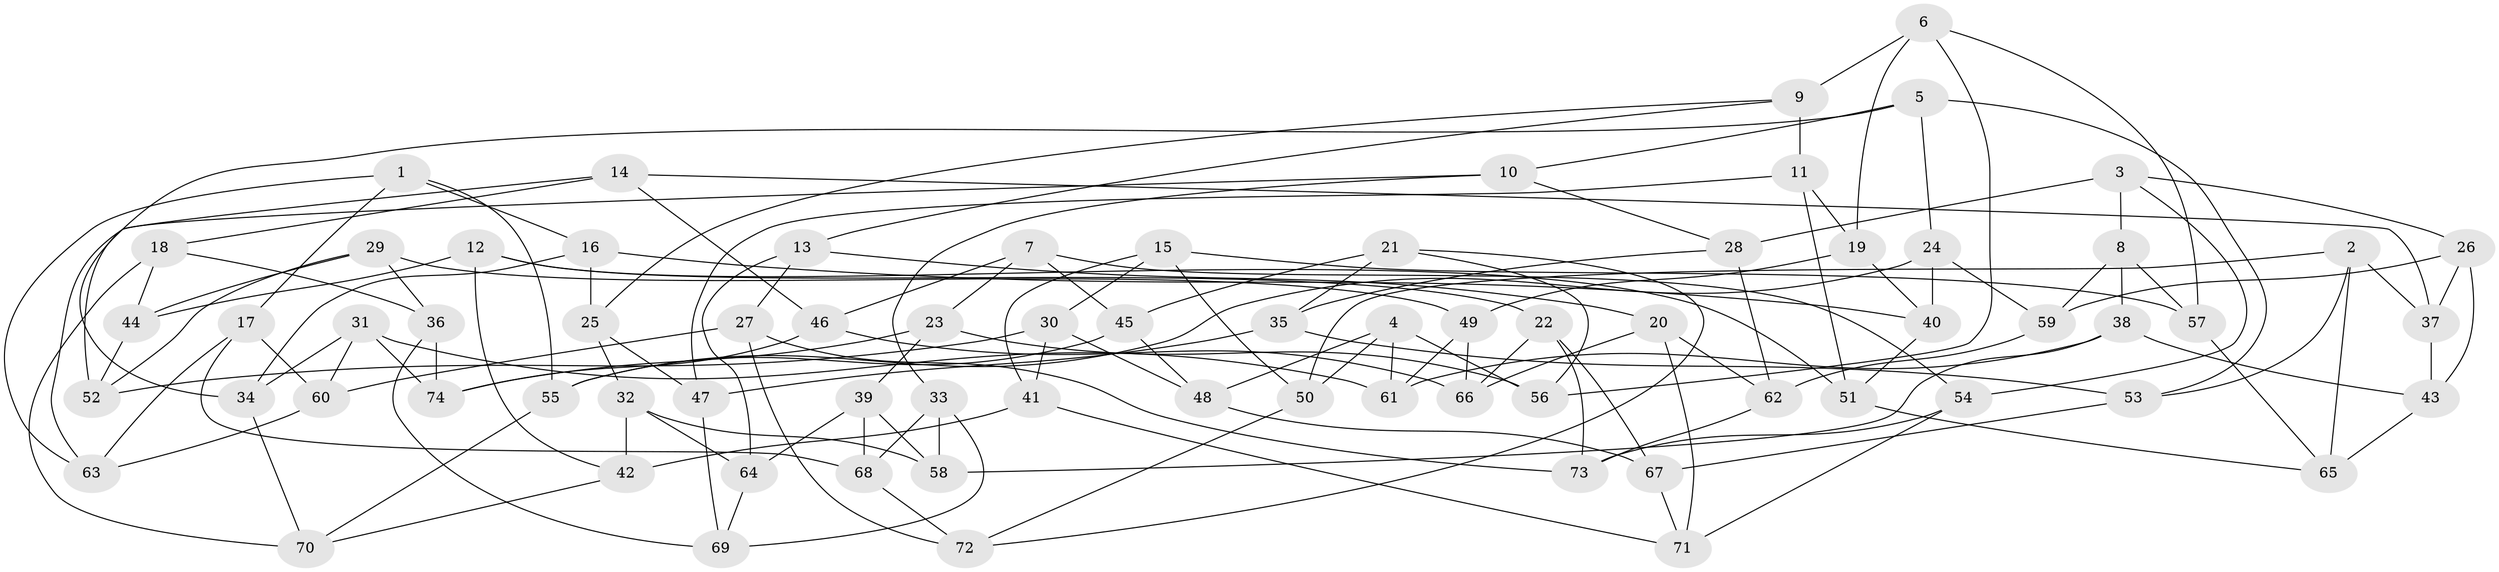 // coarse degree distribution, {3: 0.13043478260869565, 10: 0.13043478260869565, 5: 0.2608695652173913, 8: 0.08695652173913043, 4: 0.17391304347826086, 7: 0.21739130434782608}
// Generated by graph-tools (version 1.1) at 2025/53/03/04/25 22:53:37]
// undirected, 74 vertices, 148 edges
graph export_dot {
  node [color=gray90,style=filled];
  1;
  2;
  3;
  4;
  5;
  6;
  7;
  8;
  9;
  10;
  11;
  12;
  13;
  14;
  15;
  16;
  17;
  18;
  19;
  20;
  21;
  22;
  23;
  24;
  25;
  26;
  27;
  28;
  29;
  30;
  31;
  32;
  33;
  34;
  35;
  36;
  37;
  38;
  39;
  40;
  41;
  42;
  43;
  44;
  45;
  46;
  47;
  48;
  49;
  50;
  51;
  52;
  53;
  54;
  55;
  56;
  57;
  58;
  59;
  60;
  61;
  62;
  63;
  64;
  65;
  66;
  67;
  68;
  69;
  70;
  71;
  72;
  73;
  74;
  1 -- 55;
  1 -- 17;
  1 -- 63;
  1 -- 16;
  2 -- 53;
  2 -- 65;
  2 -- 37;
  2 -- 50;
  3 -- 28;
  3 -- 8;
  3 -- 26;
  3 -- 54;
  4 -- 50;
  4 -- 61;
  4 -- 48;
  4 -- 56;
  5 -- 10;
  5 -- 34;
  5 -- 53;
  5 -- 24;
  6 -- 57;
  6 -- 19;
  6 -- 9;
  6 -- 56;
  7 -- 23;
  7 -- 46;
  7 -- 45;
  7 -- 54;
  8 -- 57;
  8 -- 38;
  8 -- 59;
  9 -- 25;
  9 -- 13;
  9 -- 11;
  10 -- 28;
  10 -- 63;
  10 -- 33;
  11 -- 47;
  11 -- 19;
  11 -- 51;
  12 -- 42;
  12 -- 44;
  12 -- 51;
  12 -- 22;
  13 -- 27;
  13 -- 20;
  13 -- 64;
  14 -- 52;
  14 -- 46;
  14 -- 18;
  14 -- 37;
  15 -- 41;
  15 -- 57;
  15 -- 30;
  15 -- 50;
  16 -- 40;
  16 -- 25;
  16 -- 34;
  17 -- 68;
  17 -- 63;
  17 -- 60;
  18 -- 44;
  18 -- 36;
  18 -- 70;
  19 -- 49;
  19 -- 40;
  20 -- 62;
  20 -- 66;
  20 -- 71;
  21 -- 35;
  21 -- 45;
  21 -- 72;
  21 -- 56;
  22 -- 73;
  22 -- 66;
  22 -- 67;
  23 -- 39;
  23 -- 74;
  23 -- 56;
  24 -- 55;
  24 -- 40;
  24 -- 59;
  25 -- 47;
  25 -- 32;
  26 -- 43;
  26 -- 59;
  26 -- 37;
  27 -- 73;
  27 -- 60;
  27 -- 72;
  28 -- 35;
  28 -- 62;
  29 -- 52;
  29 -- 49;
  29 -- 44;
  29 -- 36;
  30 -- 52;
  30 -- 48;
  30 -- 41;
  31 -- 34;
  31 -- 74;
  31 -- 60;
  31 -- 61;
  32 -- 42;
  32 -- 58;
  32 -- 64;
  33 -- 58;
  33 -- 69;
  33 -- 68;
  34 -- 70;
  35 -- 53;
  35 -- 47;
  36 -- 74;
  36 -- 69;
  37 -- 43;
  38 -- 43;
  38 -- 61;
  38 -- 58;
  39 -- 68;
  39 -- 58;
  39 -- 64;
  40 -- 51;
  41 -- 71;
  41 -- 42;
  42 -- 70;
  43 -- 65;
  44 -- 52;
  45 -- 55;
  45 -- 48;
  46 -- 66;
  46 -- 74;
  47 -- 69;
  48 -- 67;
  49 -- 66;
  49 -- 61;
  50 -- 72;
  51 -- 65;
  53 -- 67;
  54 -- 71;
  54 -- 73;
  55 -- 70;
  57 -- 65;
  59 -- 62;
  60 -- 63;
  62 -- 73;
  64 -- 69;
  67 -- 71;
  68 -- 72;
}
